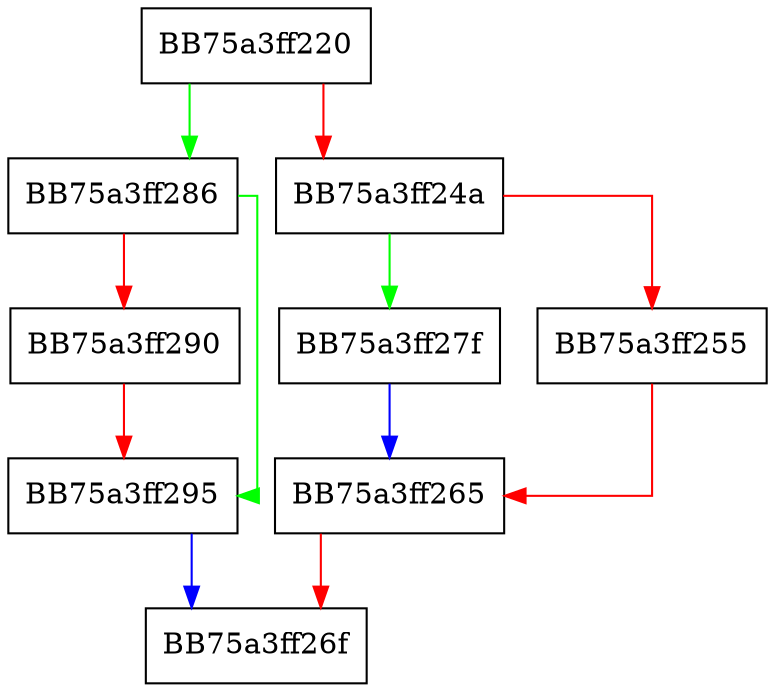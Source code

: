 digraph Remove {
  node [shape="box"];
  graph [splines=ortho];
  BB75a3ff220 -> BB75a3ff286 [color="green"];
  BB75a3ff220 -> BB75a3ff24a [color="red"];
  BB75a3ff24a -> BB75a3ff27f [color="green"];
  BB75a3ff24a -> BB75a3ff255 [color="red"];
  BB75a3ff255 -> BB75a3ff265 [color="red"];
  BB75a3ff265 -> BB75a3ff26f [color="red"];
  BB75a3ff27f -> BB75a3ff265 [color="blue"];
  BB75a3ff286 -> BB75a3ff295 [color="green"];
  BB75a3ff286 -> BB75a3ff290 [color="red"];
  BB75a3ff290 -> BB75a3ff295 [color="red"];
  BB75a3ff295 -> BB75a3ff26f [color="blue"];
}
